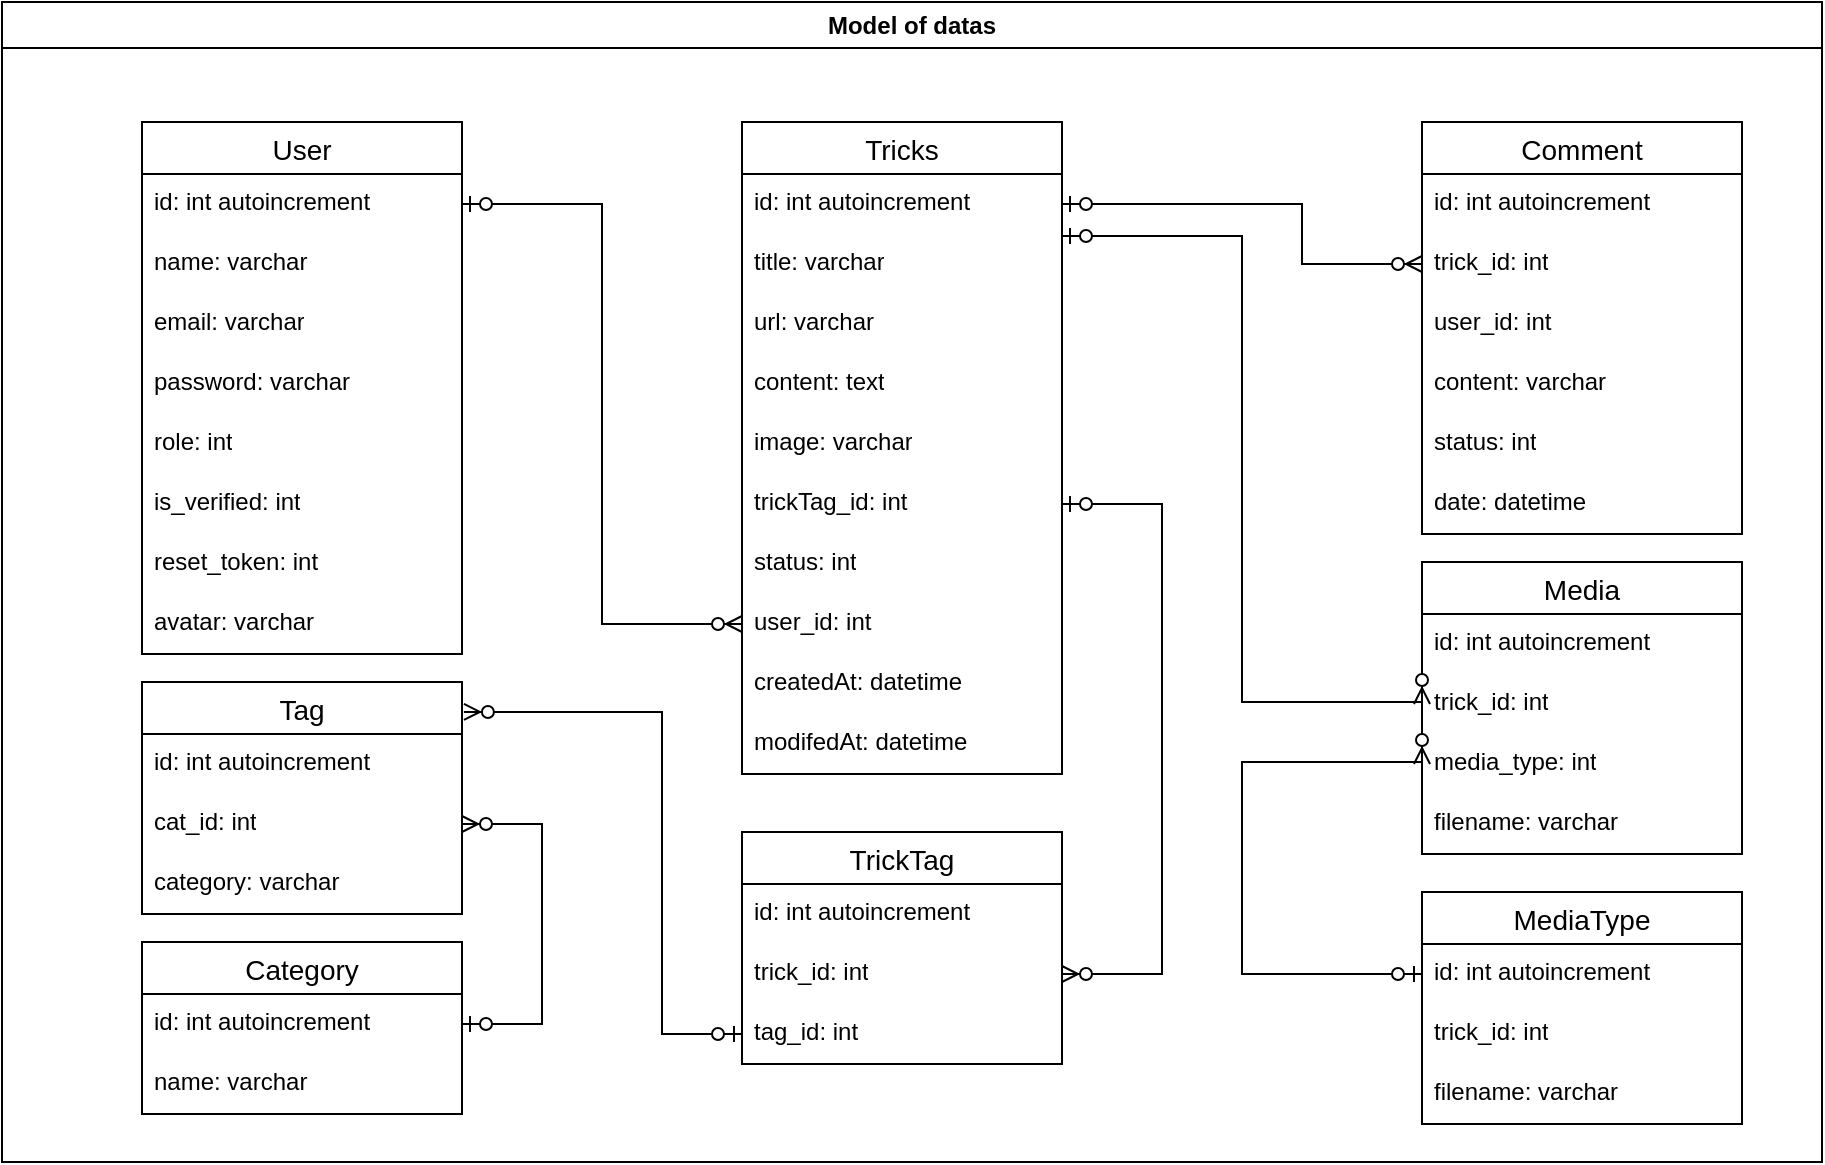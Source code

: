 <mxfile version="24.0.0" type="device">
  <diagram name="Page-1" id="NaKX4Khc9GjLMk2lrtAR">
    <mxGraphModel dx="1903" dy="501" grid="1" gridSize="10" guides="1" tooltips="1" connect="1" arrows="1" fold="1" page="1" pageScale="1" pageWidth="827" pageHeight="1169" math="0" shadow="0">
      <root>
        <mxCell id="0" />
        <mxCell id="1" parent="0" />
        <mxCell id="TagKm16_PGoTjc9TcgZH-1" value="User" style="swimlane;fontStyle=0;childLayout=stackLayout;horizontal=1;startSize=26;horizontalStack=0;resizeParent=1;resizeParentMax=0;resizeLast=0;collapsible=1;marginBottom=0;align=center;fontSize=14;" parent="1" vertex="1">
          <mxGeometry x="20" y="230" width="160" height="266" as="geometry" />
        </mxCell>
        <mxCell id="TagKm16_PGoTjc9TcgZH-2" value="&lt;div&gt;id: int autoincrement&lt;br&gt;&lt;/div&gt;" style="text;strokeColor=none;fillColor=none;spacingLeft=4;spacingRight=4;overflow=hidden;rotatable=0;points=[[0,0.5],[1,0.5]];portConstraint=eastwest;fontSize=12;whiteSpace=wrap;html=1;" parent="TagKm16_PGoTjc9TcgZH-1" vertex="1">
          <mxGeometry y="26" width="160" height="30" as="geometry" />
        </mxCell>
        <mxCell id="TagKm16_PGoTjc9TcgZH-3" value="name: varchar" style="text;strokeColor=none;fillColor=none;spacingLeft=4;spacingRight=4;overflow=hidden;rotatable=0;points=[[0,0.5],[1,0.5]];portConstraint=eastwest;fontSize=12;whiteSpace=wrap;html=1;" parent="TagKm16_PGoTjc9TcgZH-1" vertex="1">
          <mxGeometry y="56" width="160" height="30" as="geometry" />
        </mxCell>
        <mxCell id="TagKm16_PGoTjc9TcgZH-5" value="email: varchar" style="text;strokeColor=none;fillColor=none;spacingLeft=4;spacingRight=4;overflow=hidden;rotatable=0;points=[[0,0.5],[1,0.5]];portConstraint=eastwest;fontSize=12;whiteSpace=wrap;html=1;" parent="TagKm16_PGoTjc9TcgZH-1" vertex="1">
          <mxGeometry y="86" width="160" height="30" as="geometry" />
        </mxCell>
        <mxCell id="TagKm16_PGoTjc9TcgZH-6" value="password: varchar" style="text;strokeColor=none;fillColor=none;spacingLeft=4;spacingRight=4;overflow=hidden;rotatable=0;points=[[0,0.5],[1,0.5]];portConstraint=eastwest;fontSize=12;whiteSpace=wrap;html=1;" parent="TagKm16_PGoTjc9TcgZH-1" vertex="1">
          <mxGeometry y="116" width="160" height="30" as="geometry" />
        </mxCell>
        <mxCell id="TagKm16_PGoTjc9TcgZH-4" value="role: int" style="text;strokeColor=none;fillColor=none;spacingLeft=4;spacingRight=4;overflow=hidden;rotatable=0;points=[[0,0.5],[1,0.5]];portConstraint=eastwest;fontSize=12;whiteSpace=wrap;html=1;" parent="TagKm16_PGoTjc9TcgZH-1" vertex="1">
          <mxGeometry y="146" width="160" height="30" as="geometry" />
        </mxCell>
        <mxCell id="Oev_SEqiPrUJictUMe1l-12" value="is_verified: int" style="text;strokeColor=none;fillColor=none;spacingLeft=4;spacingRight=4;overflow=hidden;rotatable=0;points=[[0,0.5],[1,0.5]];portConstraint=eastwest;fontSize=12;whiteSpace=wrap;html=1;" parent="TagKm16_PGoTjc9TcgZH-1" vertex="1">
          <mxGeometry y="176" width="160" height="30" as="geometry" />
        </mxCell>
        <mxCell id="Oev_SEqiPrUJictUMe1l-13" value="reset_token: int" style="text;strokeColor=none;fillColor=none;spacingLeft=4;spacingRight=4;overflow=hidden;rotatable=0;points=[[0,0.5],[1,0.5]];portConstraint=eastwest;fontSize=12;whiteSpace=wrap;html=1;" parent="TagKm16_PGoTjc9TcgZH-1" vertex="1">
          <mxGeometry y="206" width="160" height="30" as="geometry" />
        </mxCell>
        <mxCell id="XBSOcH2wO5aSC17qXQMU-8" value="avatar: varchar" style="text;strokeColor=none;fillColor=none;spacingLeft=4;spacingRight=4;overflow=hidden;rotatable=0;points=[[0,0.5],[1,0.5]];portConstraint=eastwest;fontSize=12;whiteSpace=wrap;html=1;" parent="TagKm16_PGoTjc9TcgZH-1" vertex="1">
          <mxGeometry y="236" width="160" height="30" as="geometry" />
        </mxCell>
        <mxCell id="TagKm16_PGoTjc9TcgZH-7" value="" style="edgeStyle=orthogonalEdgeStyle;fontSize=12;html=1;endArrow=ERzeroToMany;startArrow=ERzeroToOne;rounded=0;exitX=1;exitY=0.5;exitDx=0;exitDy=0;entryX=0;entryY=0.5;entryDx=0;entryDy=0;" parent="1" source="TagKm16_PGoTjc9TcgZH-2" target="TagKm16_PGoTjc9TcgZH-19" edge="1">
          <mxGeometry width="100" height="100" relative="1" as="geometry">
            <mxPoint x="-170" y="656" as="sourcePoint" />
            <mxPoint x="330" y="480" as="targetPoint" />
            <Array as="points">
              <mxPoint x="250" y="271" />
              <mxPoint x="250" y="481" />
            </Array>
          </mxGeometry>
        </mxCell>
        <mxCell id="TagKm16_PGoTjc9TcgZH-8" value="Comment" style="swimlane;fontStyle=0;childLayout=stackLayout;horizontal=1;startSize=26;horizontalStack=0;resizeParent=1;resizeParentMax=0;resizeLast=0;collapsible=1;marginBottom=0;align=center;fontSize=14;" parent="1" vertex="1">
          <mxGeometry x="660" y="230" width="160" height="206" as="geometry" />
        </mxCell>
        <mxCell id="TagKm16_PGoTjc9TcgZH-9" value="&lt;div&gt;id: int autoincrement&lt;br&gt;&lt;/div&gt;" style="text;strokeColor=none;fillColor=none;spacingLeft=4;spacingRight=4;overflow=hidden;rotatable=0;points=[[0,0.5],[1,0.5]];portConstraint=eastwest;fontSize=12;whiteSpace=wrap;html=1;" parent="TagKm16_PGoTjc9TcgZH-8" vertex="1">
          <mxGeometry y="26" width="160" height="30" as="geometry" />
        </mxCell>
        <mxCell id="TagKm16_PGoTjc9TcgZH-10" value="trick_id: int" style="text;strokeColor=none;fillColor=none;spacingLeft=4;spacingRight=4;overflow=hidden;rotatable=0;points=[[0,0.5],[1,0.5]];portConstraint=eastwest;fontSize=12;whiteSpace=wrap;html=1;" parent="TagKm16_PGoTjc9TcgZH-8" vertex="1">
          <mxGeometry y="56" width="160" height="30" as="geometry" />
        </mxCell>
        <mxCell id="TagKm16_PGoTjc9TcgZH-11" value="user_id: int" style="text;strokeColor=none;fillColor=none;spacingLeft=4;spacingRight=4;overflow=hidden;rotatable=0;points=[[0,0.5],[1,0.5]];portConstraint=eastwest;fontSize=12;whiteSpace=wrap;html=1;" parent="TagKm16_PGoTjc9TcgZH-8" vertex="1">
          <mxGeometry y="86" width="160" height="30" as="geometry" />
        </mxCell>
        <mxCell id="TagKm16_PGoTjc9TcgZH-12" value="content: varchar" style="text;strokeColor=none;fillColor=none;spacingLeft=4;spacingRight=4;overflow=hidden;rotatable=0;points=[[0,0.5],[1,0.5]];portConstraint=eastwest;fontSize=12;whiteSpace=wrap;html=1;" parent="TagKm16_PGoTjc9TcgZH-8" vertex="1">
          <mxGeometry y="116" width="160" height="30" as="geometry" />
        </mxCell>
        <mxCell id="TagKm16_PGoTjc9TcgZH-13" value="status: int" style="text;strokeColor=none;fillColor=none;spacingLeft=4;spacingRight=4;overflow=hidden;rotatable=0;points=[[0,0.5],[1,0.5]];portConstraint=eastwest;fontSize=12;whiteSpace=wrap;html=1;" parent="TagKm16_PGoTjc9TcgZH-8" vertex="1">
          <mxGeometry y="146" width="160" height="30" as="geometry" />
        </mxCell>
        <mxCell id="TagKm16_PGoTjc9TcgZH-14" value="date: datetime" style="text;strokeColor=none;fillColor=none;spacingLeft=4;spacingRight=4;overflow=hidden;rotatable=0;points=[[0,0.5],[1,0.5]];portConstraint=eastwest;fontSize=12;whiteSpace=wrap;html=1;" parent="TagKm16_PGoTjc9TcgZH-8" vertex="1">
          <mxGeometry y="176" width="160" height="30" as="geometry" />
        </mxCell>
        <mxCell id="TagKm16_PGoTjc9TcgZH-15" value="" style="edgeStyle=orthogonalEdgeStyle;fontSize=12;html=1;endArrow=ERzeroToMany;startArrow=ERzeroToOne;rounded=0;exitX=1;exitY=0.5;exitDx=0;exitDy=0;entryX=0;entryY=0.5;entryDx=0;entryDy=0;" parent="1" source="TagKm16_PGoTjc9TcgZH-18" target="TagKm16_PGoTjc9TcgZH-10" edge="1">
          <mxGeometry width="100" height="100" relative="1" as="geometry">
            <mxPoint x="450" y="170" as="sourcePoint" />
            <mxPoint x="540" y="200" as="targetPoint" />
            <Array as="points">
              <mxPoint x="600" y="271" />
              <mxPoint x="600" y="301" />
            </Array>
          </mxGeometry>
        </mxCell>
        <mxCell id="TagKm16_PGoTjc9TcgZH-16" value="Model of datas" style="swimlane;whiteSpace=wrap;html=1;" parent="1" vertex="1">
          <mxGeometry x="-50" y="170" width="910" height="580" as="geometry" />
        </mxCell>
        <mxCell id="TagKm16_PGoTjc9TcgZH-17" value="Tricks" style="swimlane;fontStyle=0;childLayout=stackLayout;horizontal=1;startSize=26;horizontalStack=0;resizeParent=1;resizeParentMax=0;resizeLast=0;collapsible=1;marginBottom=0;align=center;fontSize=14;" parent="TagKm16_PGoTjc9TcgZH-16" vertex="1">
          <mxGeometry x="370" y="60" width="160" height="326" as="geometry" />
        </mxCell>
        <mxCell id="TagKm16_PGoTjc9TcgZH-18" value="&lt;div&gt;id: int autoincrement&lt;br&gt;&lt;/div&gt;" style="text;strokeColor=none;fillColor=none;spacingLeft=4;spacingRight=4;overflow=hidden;rotatable=0;points=[[0,0.5],[1,0.5]];portConstraint=eastwest;fontSize=12;whiteSpace=wrap;html=1;" parent="TagKm16_PGoTjc9TcgZH-17" vertex="1">
          <mxGeometry y="26" width="160" height="30" as="geometry" />
        </mxCell>
        <mxCell id="TagKm16_PGoTjc9TcgZH-20" value="title: varchar" style="text;strokeColor=none;fillColor=none;spacingLeft=4;spacingRight=4;overflow=hidden;rotatable=0;points=[[0,0.5],[1,0.5]];portConstraint=eastwest;fontSize=12;whiteSpace=wrap;html=1;" parent="TagKm16_PGoTjc9TcgZH-17" vertex="1">
          <mxGeometry y="56" width="160" height="30" as="geometry" />
        </mxCell>
        <mxCell id="d_bXr8pl_EYYEdx3Mgg6-1" value="url: varchar" style="text;strokeColor=none;fillColor=none;spacingLeft=4;spacingRight=4;overflow=hidden;rotatable=0;points=[[0,0.5],[1,0.5]];portConstraint=eastwest;fontSize=12;whiteSpace=wrap;html=1;" parent="TagKm16_PGoTjc9TcgZH-17" vertex="1">
          <mxGeometry y="86" width="160" height="30" as="geometry" />
        </mxCell>
        <mxCell id="TagKm16_PGoTjc9TcgZH-22" value="content: text" style="text;strokeColor=none;fillColor=none;spacingLeft=4;spacingRight=4;overflow=hidden;rotatable=0;points=[[0,0.5],[1,0.5]];portConstraint=eastwest;fontSize=12;whiteSpace=wrap;html=1;" parent="TagKm16_PGoTjc9TcgZH-17" vertex="1">
          <mxGeometry y="116" width="160" height="30" as="geometry" />
        </mxCell>
        <mxCell id="TagKm16_PGoTjc9TcgZH-21" value="image: varchar" style="text;strokeColor=none;fillColor=none;spacingLeft=4;spacingRight=4;overflow=hidden;rotatable=0;points=[[0,0.5],[1,0.5]];portConstraint=eastwest;fontSize=12;whiteSpace=wrap;html=1;" parent="TagKm16_PGoTjc9TcgZH-17" vertex="1">
          <mxGeometry y="146" width="160" height="30" as="geometry" />
        </mxCell>
        <mxCell id="TagKm16_PGoTjc9TcgZH-25" value="trickTag_id: int" style="text;strokeColor=none;fillColor=none;spacingLeft=4;spacingRight=4;overflow=hidden;rotatable=0;points=[[0,0.5],[1,0.5]];portConstraint=eastwest;fontSize=12;whiteSpace=wrap;html=1;" parent="TagKm16_PGoTjc9TcgZH-17" vertex="1">
          <mxGeometry y="176" width="160" height="30" as="geometry" />
        </mxCell>
        <mxCell id="TagKm16_PGoTjc9TcgZH-23" value="status: int" style="text;strokeColor=none;fillColor=none;spacingLeft=4;spacingRight=4;overflow=hidden;rotatable=0;points=[[0,0.5],[1,0.5]];portConstraint=eastwest;fontSize=12;whiteSpace=wrap;html=1;" parent="TagKm16_PGoTjc9TcgZH-17" vertex="1">
          <mxGeometry y="206" width="160" height="30" as="geometry" />
        </mxCell>
        <mxCell id="TagKm16_PGoTjc9TcgZH-19" value="user_id: int" style="text;strokeColor=none;fillColor=none;spacingLeft=4;spacingRight=4;overflow=hidden;rotatable=0;points=[[0,0.5],[1,0.5]];portConstraint=eastwest;fontSize=12;whiteSpace=wrap;html=1;" parent="TagKm16_PGoTjc9TcgZH-17" vertex="1">
          <mxGeometry y="236" width="160" height="30" as="geometry" />
        </mxCell>
        <mxCell id="TagKm16_PGoTjc9TcgZH-24" value="createdAt: datetime" style="text;strokeColor=none;fillColor=none;spacingLeft=4;spacingRight=4;overflow=hidden;rotatable=0;points=[[0,0.5],[1,0.5]];portConstraint=eastwest;fontSize=12;whiteSpace=wrap;html=1;" parent="TagKm16_PGoTjc9TcgZH-17" vertex="1">
          <mxGeometry y="266" width="160" height="30" as="geometry" />
        </mxCell>
        <mxCell id="8v1Q3JXt20nPS45udOfQ-2" value="modifedAt: datetime" style="text;strokeColor=none;fillColor=none;spacingLeft=4;spacingRight=4;overflow=hidden;rotatable=0;points=[[0,0.5],[1,0.5]];portConstraint=eastwest;fontSize=12;whiteSpace=wrap;html=1;" vertex="1" parent="TagKm16_PGoTjc9TcgZH-17">
          <mxGeometry y="296" width="160" height="30" as="geometry" />
        </mxCell>
        <mxCell id="TagKm16_PGoTjc9TcgZH-26" value="Tag" style="swimlane;fontStyle=0;childLayout=stackLayout;horizontal=1;startSize=26;horizontalStack=0;resizeParent=1;resizeParentMax=0;resizeLast=0;collapsible=1;marginBottom=0;align=center;fontSize=14;" parent="TagKm16_PGoTjc9TcgZH-16" vertex="1">
          <mxGeometry x="70" y="340" width="160" height="116" as="geometry" />
        </mxCell>
        <mxCell id="TagKm16_PGoTjc9TcgZH-27" value="&lt;div&gt;id: int autoincrement&lt;br&gt;&lt;/div&gt;" style="text;strokeColor=none;fillColor=none;spacingLeft=4;spacingRight=4;overflow=hidden;rotatable=0;points=[[0,0.5],[1,0.5]];portConstraint=eastwest;fontSize=12;whiteSpace=wrap;html=1;" parent="TagKm16_PGoTjc9TcgZH-26" vertex="1">
          <mxGeometry y="26" width="160" height="30" as="geometry" />
        </mxCell>
        <mxCell id="Oev_SEqiPrUJictUMe1l-11" value="cat_id: int" style="text;strokeColor=none;fillColor=none;spacingLeft=4;spacingRight=4;overflow=hidden;rotatable=0;points=[[0,0.5],[1,0.5]];portConstraint=eastwest;fontSize=12;whiteSpace=wrap;html=1;" parent="TagKm16_PGoTjc9TcgZH-26" vertex="1">
          <mxGeometry y="56" width="160" height="30" as="geometry" />
        </mxCell>
        <mxCell id="TagKm16_PGoTjc9TcgZH-28" value="category: varchar" style="text;strokeColor=none;fillColor=none;spacingLeft=4;spacingRight=4;overflow=hidden;rotatable=0;points=[[0,0.5],[1,0.5]];portConstraint=eastwest;fontSize=12;whiteSpace=wrap;html=1;" parent="TagKm16_PGoTjc9TcgZH-26" vertex="1">
          <mxGeometry y="86" width="160" height="30" as="geometry" />
        </mxCell>
        <mxCell id="Oev_SEqiPrUJictUMe1l-1" value="Category" style="swimlane;fontStyle=0;childLayout=stackLayout;horizontal=1;startSize=26;horizontalStack=0;resizeParent=1;resizeParentMax=0;resizeLast=0;collapsible=1;marginBottom=0;align=center;fontSize=14;" parent="TagKm16_PGoTjc9TcgZH-16" vertex="1">
          <mxGeometry x="70" y="470" width="160" height="86" as="geometry" />
        </mxCell>
        <mxCell id="Oev_SEqiPrUJictUMe1l-2" value="&lt;div&gt;id: int autoincrement&lt;br&gt;&lt;/div&gt;" style="text;strokeColor=none;fillColor=none;spacingLeft=4;spacingRight=4;overflow=hidden;rotatable=0;points=[[0,0.5],[1,0.5]];portConstraint=eastwest;fontSize=12;whiteSpace=wrap;html=1;" parent="Oev_SEqiPrUJictUMe1l-1" vertex="1">
          <mxGeometry y="26" width="160" height="30" as="geometry" />
        </mxCell>
        <mxCell id="Oev_SEqiPrUJictUMe1l-3" value="name: varchar" style="text;strokeColor=none;fillColor=none;spacingLeft=4;spacingRight=4;overflow=hidden;rotatable=0;points=[[0,0.5],[1,0.5]];portConstraint=eastwest;fontSize=12;whiteSpace=wrap;html=1;" parent="Oev_SEqiPrUJictUMe1l-1" vertex="1">
          <mxGeometry y="56" width="160" height="30" as="geometry" />
        </mxCell>
        <mxCell id="Oev_SEqiPrUJictUMe1l-4" value="TrickTag" style="swimlane;fontStyle=0;childLayout=stackLayout;horizontal=1;startSize=26;horizontalStack=0;resizeParent=1;resizeParentMax=0;resizeLast=0;collapsible=1;marginBottom=0;align=center;fontSize=14;" parent="TagKm16_PGoTjc9TcgZH-16" vertex="1">
          <mxGeometry x="370" y="415" width="160" height="116" as="geometry" />
        </mxCell>
        <mxCell id="Oev_SEqiPrUJictUMe1l-5" value="&lt;div&gt;id: int autoincrement&lt;br&gt;&lt;/div&gt;" style="text;strokeColor=none;fillColor=none;spacingLeft=4;spacingRight=4;overflow=hidden;rotatable=0;points=[[0,0.5],[1,0.5]];portConstraint=eastwest;fontSize=12;whiteSpace=wrap;html=1;" parent="Oev_SEqiPrUJictUMe1l-4" vertex="1">
          <mxGeometry y="26" width="160" height="30" as="geometry" />
        </mxCell>
        <mxCell id="Oev_SEqiPrUJictUMe1l-6" value="trick_id: int" style="text;strokeColor=none;fillColor=none;spacingLeft=4;spacingRight=4;overflow=hidden;rotatable=0;points=[[0,0.5],[1,0.5]];portConstraint=eastwest;fontSize=12;whiteSpace=wrap;html=1;" parent="Oev_SEqiPrUJictUMe1l-4" vertex="1">
          <mxGeometry y="56" width="160" height="30" as="geometry" />
        </mxCell>
        <mxCell id="8v1Q3JXt20nPS45udOfQ-1" value="tag_id: int" style="text;strokeColor=none;fillColor=none;spacingLeft=4;spacingRight=4;overflow=hidden;rotatable=0;points=[[0,0.5],[1,0.5]];portConstraint=eastwest;fontSize=12;whiteSpace=wrap;html=1;" vertex="1" parent="Oev_SEqiPrUJictUMe1l-4">
          <mxGeometry y="86" width="160" height="30" as="geometry" />
        </mxCell>
        <mxCell id="Oev_SEqiPrUJictUMe1l-7" value="Media" style="swimlane;fontStyle=0;childLayout=stackLayout;horizontal=1;startSize=26;horizontalStack=0;resizeParent=1;resizeParentMax=0;resizeLast=0;collapsible=1;marginBottom=0;align=center;fontSize=14;" parent="TagKm16_PGoTjc9TcgZH-16" vertex="1">
          <mxGeometry x="710" y="280" width="160" height="146" as="geometry" />
        </mxCell>
        <mxCell id="Oev_SEqiPrUJictUMe1l-8" value="&lt;div&gt;id: int autoincrement&lt;br&gt;&lt;/div&gt;" style="text;strokeColor=none;fillColor=none;spacingLeft=4;spacingRight=4;overflow=hidden;rotatable=0;points=[[0,0.5],[1,0.5]];portConstraint=eastwest;fontSize=12;whiteSpace=wrap;html=1;" parent="Oev_SEqiPrUJictUMe1l-7" vertex="1">
          <mxGeometry y="26" width="160" height="30" as="geometry" />
        </mxCell>
        <mxCell id="Oev_SEqiPrUJictUMe1l-10" value="trick_id: int" style="text;strokeColor=none;fillColor=none;spacingLeft=4;spacingRight=4;overflow=hidden;rotatable=0;points=[[0,0.5],[1,0.5]];portConstraint=eastwest;fontSize=12;whiteSpace=wrap;html=1;" parent="Oev_SEqiPrUJictUMe1l-7" vertex="1">
          <mxGeometry y="56" width="160" height="30" as="geometry" />
        </mxCell>
        <mxCell id="XBSOcH2wO5aSC17qXQMU-5" value="media_type: int" style="text;strokeColor=none;fillColor=none;spacingLeft=4;spacingRight=4;overflow=hidden;rotatable=0;points=[[0,0.5],[1,0.5]];portConstraint=eastwest;fontSize=12;whiteSpace=wrap;html=1;" parent="Oev_SEqiPrUJictUMe1l-7" vertex="1">
          <mxGeometry y="86" width="160" height="30" as="geometry" />
        </mxCell>
        <mxCell id="Oev_SEqiPrUJictUMe1l-9" value="filename: varchar" style="text;strokeColor=none;fillColor=none;spacingLeft=4;spacingRight=4;overflow=hidden;rotatable=0;points=[[0,0.5],[1,0.5]];portConstraint=eastwest;fontSize=12;whiteSpace=wrap;html=1;" parent="Oev_SEqiPrUJictUMe1l-7" vertex="1">
          <mxGeometry y="116" width="160" height="30" as="geometry" />
        </mxCell>
        <mxCell id="Oev_SEqiPrUJictUMe1l-14" value="" style="edgeStyle=orthogonalEdgeStyle;fontSize=12;html=1;endArrow=ERzeroToMany;startArrow=ERzeroToOne;rounded=0;exitX=1;exitY=0.5;exitDx=0;exitDy=0;entryX=1;entryY=0.5;entryDx=0;entryDy=0;" parent="TagKm16_PGoTjc9TcgZH-16" source="TagKm16_PGoTjc9TcgZH-25" target="Oev_SEqiPrUJictUMe1l-6" edge="1">
          <mxGeometry width="100" height="100" relative="1" as="geometry">
            <mxPoint x="250" y="340" as="sourcePoint" />
            <mxPoint x="530" y="430" as="targetPoint" />
            <Array as="points">
              <mxPoint x="580" y="251" />
              <mxPoint x="580" y="486" />
            </Array>
          </mxGeometry>
        </mxCell>
        <mxCell id="Oev_SEqiPrUJictUMe1l-15" value="" style="edgeStyle=orthogonalEdgeStyle;fontSize=12;html=1;endArrow=ERzeroToMany;startArrow=ERzeroToOne;rounded=0;exitX=0;exitY=0.5;exitDx=0;exitDy=0;entryX=1.006;entryY=0.129;entryDx=0;entryDy=0;entryPerimeter=0;" parent="TagKm16_PGoTjc9TcgZH-16" source="8v1Q3JXt20nPS45udOfQ-1" edge="1" target="TagKm16_PGoTjc9TcgZH-26">
          <mxGeometry width="100" height="100" relative="1" as="geometry">
            <mxPoint x="370" y="430" as="sourcePoint" />
            <mxPoint x="230" y="360" as="targetPoint" />
            <Array as="points">
              <mxPoint x="330" y="516" />
              <mxPoint x="330" y="355" />
            </Array>
          </mxGeometry>
        </mxCell>
        <mxCell id="Oev_SEqiPrUJictUMe1l-16" value="" style="edgeStyle=orthogonalEdgeStyle;fontSize=12;html=1;endArrow=ERzeroToMany;startArrow=ERzeroToOne;rounded=0;exitX=1;exitY=0.5;exitDx=0;exitDy=0;entryX=1;entryY=0.5;entryDx=0;entryDy=0;" parent="TagKm16_PGoTjc9TcgZH-16" source="Oev_SEqiPrUJictUMe1l-2" edge="1" target="Oev_SEqiPrUJictUMe1l-11">
          <mxGeometry width="100" height="100" relative="1" as="geometry">
            <mxPoint x="250" y="510" as="sourcePoint" />
            <mxPoint x="230" y="390" as="targetPoint" />
            <Array as="points">
              <mxPoint x="270" y="511" />
              <mxPoint x="270" y="411" />
            </Array>
          </mxGeometry>
        </mxCell>
        <mxCell id="Oev_SEqiPrUJictUMe1l-17" value="" style="edgeStyle=orthogonalEdgeStyle;fontSize=12;html=1;endArrow=ERzeroToMany;startArrow=ERzeroToOne;rounded=0;exitX=1;exitY=1.033;exitDx=0;exitDy=0;entryX=0;entryY=0.5;entryDx=0;entryDy=0;exitPerimeter=0;" parent="TagKm16_PGoTjc9TcgZH-16" source="TagKm16_PGoTjc9TcgZH-18" target="Oev_SEqiPrUJictUMe1l-10" edge="1">
          <mxGeometry width="100" height="100" relative="1" as="geometry">
            <mxPoint x="510" y="210" as="sourcePoint" />
            <mxPoint x="690" y="240" as="targetPoint" />
            <Array as="points">
              <mxPoint x="620" y="117" />
              <mxPoint x="620" y="350" />
            </Array>
          </mxGeometry>
        </mxCell>
        <mxCell id="XBSOcH2wO5aSC17qXQMU-1" value="MediaType" style="swimlane;fontStyle=0;childLayout=stackLayout;horizontal=1;startSize=26;horizontalStack=0;resizeParent=1;resizeParentMax=0;resizeLast=0;collapsible=1;marginBottom=0;align=center;fontSize=14;" parent="TagKm16_PGoTjc9TcgZH-16" vertex="1">
          <mxGeometry x="710" y="445" width="160" height="116" as="geometry" />
        </mxCell>
        <mxCell id="XBSOcH2wO5aSC17qXQMU-2" value="&lt;div&gt;id: int autoincrement&lt;br&gt;&lt;/div&gt;" style="text;strokeColor=none;fillColor=none;spacingLeft=4;spacingRight=4;overflow=hidden;rotatable=0;points=[[0,0.5],[1,0.5]];portConstraint=eastwest;fontSize=12;whiteSpace=wrap;html=1;" parent="XBSOcH2wO5aSC17qXQMU-1" vertex="1">
          <mxGeometry y="26" width="160" height="30" as="geometry" />
        </mxCell>
        <mxCell id="XBSOcH2wO5aSC17qXQMU-3" value="trick_id: int" style="text;strokeColor=none;fillColor=none;spacingLeft=4;spacingRight=4;overflow=hidden;rotatable=0;points=[[0,0.5],[1,0.5]];portConstraint=eastwest;fontSize=12;whiteSpace=wrap;html=1;" parent="XBSOcH2wO5aSC17qXQMU-1" vertex="1">
          <mxGeometry y="56" width="160" height="30" as="geometry" />
        </mxCell>
        <mxCell id="XBSOcH2wO5aSC17qXQMU-4" value="filename: varchar" style="text;strokeColor=none;fillColor=none;spacingLeft=4;spacingRight=4;overflow=hidden;rotatable=0;points=[[0,0.5],[1,0.5]];portConstraint=eastwest;fontSize=12;whiteSpace=wrap;html=1;" parent="XBSOcH2wO5aSC17qXQMU-1" vertex="1">
          <mxGeometry y="86" width="160" height="30" as="geometry" />
        </mxCell>
        <mxCell id="XBSOcH2wO5aSC17qXQMU-7" value="" style="edgeStyle=orthogonalEdgeStyle;fontSize=12;html=1;endArrow=ERzeroToMany;startArrow=ERzeroToOne;rounded=0;exitX=0;exitY=0.5;exitDx=0;exitDy=0;entryX=0;entryY=0.5;entryDx=0;entryDy=0;" parent="TagKm16_PGoTjc9TcgZH-16" source="XBSOcH2wO5aSC17qXQMU-2" target="XBSOcH2wO5aSC17qXQMU-5" edge="1">
          <mxGeometry width="100" height="100" relative="1" as="geometry">
            <mxPoint x="550" y="296" as="sourcePoint" />
            <mxPoint x="550" y="475" as="targetPoint" />
            <Array as="points">
              <mxPoint x="620" y="486" />
              <mxPoint x="620" y="380" />
            </Array>
          </mxGeometry>
        </mxCell>
      </root>
    </mxGraphModel>
  </diagram>
</mxfile>
